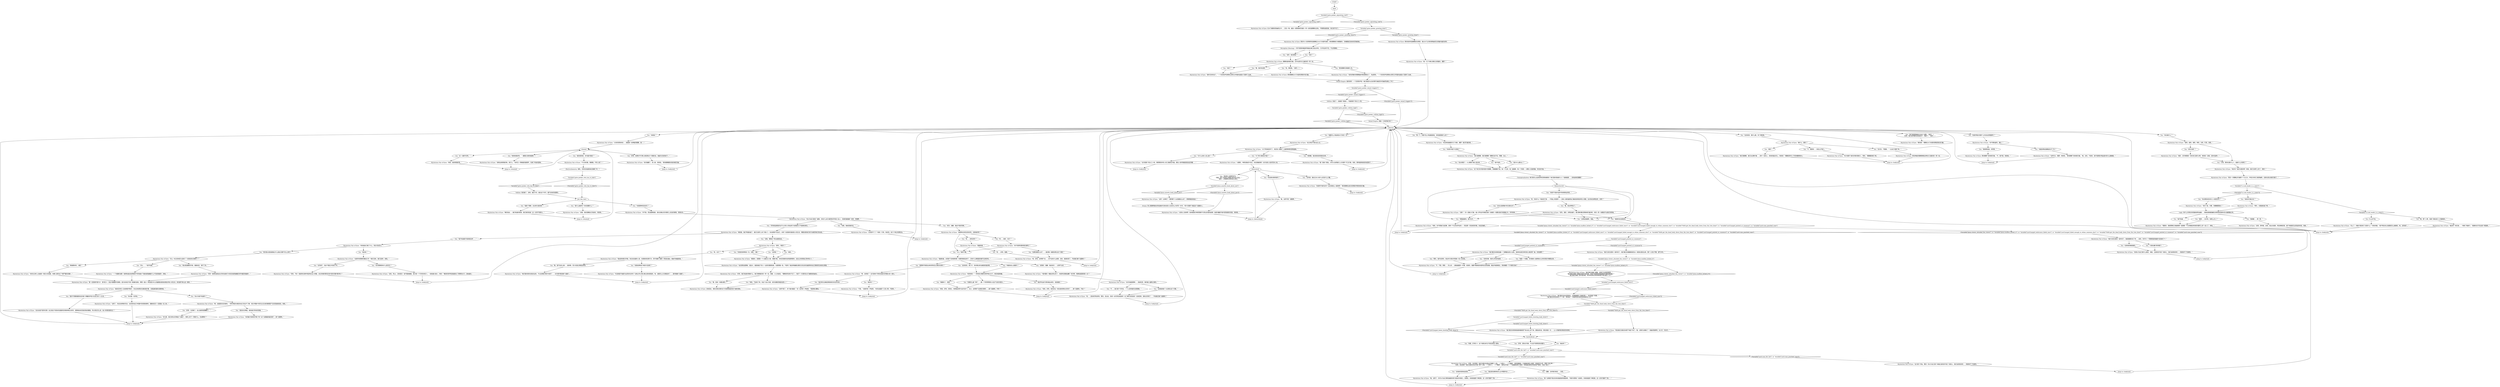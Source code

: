 # GATES / MYSTERIOUS EYES
# Interactable object (the gap in the gates) leads to a dialogue with the spooky pair of eyes.
# ==================================================
digraph G {
	  0 [label="START"];
	  1 [label="input"];
	  2 [label="Mysterious Pair of Eyes: “我们瞧见你用枪指着一个满嘴脏话的小女孩。他妈的这是怎样的丧心病狂啊？操，你有病啊？”"];
	  3 [label="Mysterious Pair of Eyes: “说的好像你的眼睛就好得到哪里去了，充血警官。”一个闷闷的声音蓦地从厚实又牢固的金属大门里传了出来。"];
	  4 [label="You: “呃……双性恋吧？”"];
	  5 [label="You: “你能别这么混蛋吗？”"];
	  6 [label="Mysterious Pair of Eyes: “唔，好吧，这样聊下去……也不会有什么结果。没劲，我真的烦了，不如我们换个话题吧？”"];
	  7 [label="Jump to: [talkyhub]"];
	  8 [label="Jump to: [whohub]"];
	  9 [label="You: “我真的没法相信你。”"];
	  10 [label="Mysterious Pair of Eyes: “哦？我有个建议，你可以去把我们上方的那个守卫打晕。哈哈，那样就真他妈的有意思了。”"];
	  11 [label="Variable[\"yard.hanged_pointed_at_cunoesse\"]"];
	  12 [label="Variable[\"yard.hanged_pointed_at_cunoesse\"]", shape=diamond];
	  13 [label="!(Variable[\"yard.hanged_pointed_at_cunoesse\"])", shape=diamond];
	  14 [label="Mysterious Pair of Eyes: “当然可以，猪猡，哈哈哈。”那双眼睛飞快地眨巴着。“哦，还有，不是的，我不是那些*吸血鬼*的什么鬼暗探。”"];
	  15 [label="You: “你他妈有种再说一次。没错，力量！”"];
	  17 [label="You: “去你妈的，看什么看，你个神经病。”"];
	  18 [label="Mysterious Pair of Eyes: “你不觉得吗那样很无聊吗？”"];
	  19 [label="Mysterious Pair of Eyes: “哈哈。好吧，祝你好运！现在我觉得有点厌烦了……换个话题吧，不如？”"];
	  20 [label="Jump to: [talkyhub]"];
	  21 [label="You: “行吧，那你在看什么人，或者什么东西吗？”"];
	  22 [label="Jump to: [talkyhub]"];
	  23 [label="You: “我并不想跟墙壁背后的某个愚蠢的声音讨论自己的个人生活。”"];
	  24 [label="Mysterious Pair of Eyes: “呃，你说什么？我说的不是……*字面上的意思*——没有人真的能把自己塞进各种各样的小洞里。这点你应该明白的，对吧？”"];
	  25 [label="Variable[\"yard.hanged_endurance_failed_once\"]"];
	  26 [label="Variable[\"yard.hanged_endurance_failed_once\"]", shape=diamond];
	  27 [label="!(Variable[\"yard.hanged_endurance_failed_once\"])", shape=diamond];
	  28 [label="You: “哇哦，我收回我的话。”"];
	  29 [label="Jump to: [talkyhub]"];
	  30 [label="Electrochemistry: 哦吼，你现在知道是谁在隐瞒了吗！？"];
	  31 [label="Perception (Hearing): 一阵不规则的微弱呼吸通过缺口发出共鸣，几乎完全听不见，不过的确有。"];
	  32 [label="talkyhub"];
	  33 [label="You: “我不是很想继续讨论这个话题。”[离开。]\n“好吧，我已经厌倦你这些屁话了。我走了。”[离开。]"];
	  34 [label="You: “我要怎么才能进到大门的另一边？”"];
	  35 [label="Mysterious Pair of Eyes: “并不是。而且就算我是，我也没做过任何事实上违法的事情。清清白白。”"];
	  36 [label="You: “呃……好吧，我猜。”"];
	  37 [label="You: “为了把工贼挡在外面？”"];
	  38 [label="Mysterious Pair of Eyes: “大家伙儿快来啊！快来看衰仔神奇警察不可思议的冒险故事！他是*最最歹毒*的阴谋家的克星。哈哈哈。”"];
	  39 [label="Mysterious Pair of Eyes: “没错，我在隐瞒自己的身份。哈哈哈。”"];
	  40 [label="You: “你对那些老实的工人有意见吗？”"];
	  41 [label="Mysterious Pair of Eyes: “咱们看来真的还挺走运的。不过这事我*真的*说烦了……也许是时候该换个话题了。”"];
	  42 [label="Mysterious Pair of Eyes: “哎呀！我想知道如此壮烈的自毁行为背后到底隐藏着怎样*痛苦的秘密*。”"];
	  43 [label="You: “证明给我看啊，怪胎。”"];
	  44 [label="Variable[\"gates.peeker_inland_triggers\"]"];
	  45 [label="Variable[\"gates.peeker_inland_triggers\"]", shape=diamond];
	  46 [label="!(Variable[\"gates.peeker_inland_triggers\"])", shape=diamond];
	  47 [label="Mysterious Pair of Eyes: “现在吗？我们在看你啊！哈哈。我们已经盯上你了，真的！”"];
	  48 [label="Mysterious Pair of Eyes: “好吧，你还想听？我们还看见你想出手揍那个小孩。一个成年人，一个*警察*，居然想要揍一个拖着鼻涕的小破孩！真他妈可以的，那是个孩子啊！”\n“好吧，你还想听？我们还看见你出手揍了那个小孩。一个成年人，一个*警察*，居然出手揍了一个拖着鼻涕的小破孩！你知道这事有多他妈的严重吗，你这个疯子！”"];
	  49 [label="Mysterious Pair of Eyes: “做什么，看吗？”"];
	  50 [label="Mysterious Pair of Eyes: “以你的视角来说……我就是一双神秘的眼睛，轰！！”"];
	  51 [label="You: “是该有人给我写本书。”\n“是的！那个书店的小姑娘之前也这么说过。”\n“是的！小安妮特之前也这么说过。”"];
	  52 [label="Mysterious Pair of Eyes: “直视，窥视，凝视，审视，注视，盯视，呆视。”"];
	  53 [label="Mysterious Pair of Eyes: “好吧，我们知道你想做什么。我们观察着你的一举一动。保重，小心你身后。”眼睛突然消失不见了，只留下一片漂浮在大门缝隙间的虚无。"];
	  54 [label="You: “这也比我想象中的无聊太多了。”"];
	  55 [label="Jump to: [talkyhub]"];
	  56 [label="You: “抱歉，当时情况有些……失控。”"];
	  57 [label="Mysterious Pair of Eyes: “我肯定你的人生故事很*特别*，完全没有那些充满刻板印象、旧瓶装新酒的无聊桥段。”"];
	  58 [label="You: “我仍然无法确定那是真实存在的东西……”"];
	  59 [label="Jump to: [talkyhub]"];
	  60 [label="Mysterious Pair of Eyes: “欢迎来到操蛋的马丁内斯，猪猡！我们盯着你呢。”"];
	  61 [label="You: “你是那种性变态吗？”"];
	  62 [label="Mysterious Pair of Eyes: “哈哈哈哈！”一阵响亮又嘲弄的笑声穿过大门，疯狂地回响着。"];
	  63 [label="You: “随便你了。混球。”"];
	  64 [label="You: “你说的*我们*又是谁？”"];
	  65 [label="You: “哦，我不会这么做……我觉得。至少在我记得是这样的。”"];
	  66 [label="You: “只是在履行职责罢了。”"];
	  67 [label="Variable[\"yard.hanged_failed_shooting_body_down\"]"];
	  68 [label="Variable[\"yard.hanged_failed_shooting_body_down\"]", shape=diamond];
	  69 [label="!(Variable[\"yard.hanged_failed_shooting_body_down\"])", shape=diamond];
	  70 [label="You: “这他妈的是他自找的。”"];
	  71 [label="You: “我这是在教育他怎么去*尊重*他人。”"];
	  72 [label="Mysterious Pair of Eyes: “啊，当然是了！这可是地下同性恋组织非常重大的一部分。”"];
	  73 [label="Mysterious Pair of Eyes: “这个地方有*很多很多*的眼睛，你数都数不清。每一个孔洞、每一道缝隙、每一个角落——都有人在窥视着。你无处可逃。”"];
	  74 [label="You: “评判和监督我完全不认识的人的私密行为是我的义不容辞的责任。”"];
	  75 [label="You: “呃……纯的，也许？”"];
	  76 [label="You: “去你妈的，臭小子，有本事出来当着我的面说啊。”"];
	  77 [label="You: “你猜怎么着？算了……跟一个骂骂咧咧的小丑生气没任何意义。”"];
	  78 [label="Jump to: [detectohub]"];
	  79 [label="Jump to: [talkyhub]"];
	  80 [label="Mysterious Pair of Eyes: “去吧，思考者，去吧。找出点线索，然后两两匹配，接下来就是见证奇迹的时刻，哈哈。”"];
	  81 [label="You: “当然是！”"];
	  82 [label="You: “呃，也许？”"];
	  83 [label="Mysterious Pair of Eyes: “我们看见你踹了邮箱。这种行为还挺混蛋的。”\n“我们看见你踹了邮箱还有投币望远镜。你是不是那种有情绪管控问题的神经病？”\n“我们看见你踹了投币望远镜。你对待没有生命的物体是不是太暴力了点？”"];
	  84 [label="You: “哇哦，好*瘆人*。这个场景当时又不是没其他人看到。”"];
	  85 [label="Inland Empire: 我的妈呀！一个空洞的声音！咱们是因为过去的罪行被虚空中的幽灵给缠上了吗？"];
	  86 [label="Mysterious Pair of Eyes: “哈哈，你不把我们当回事，是吧？不过你迟早会的——而且那一天到来的时候，你会后悔的。”"];
	  87 [label="Mysterious Pair of Eyes: “哦？这事是不是对你来说就是家常便饭啊，下重手的警官？说真的，你他妈就是个神经病，这一点你可骗不了我……”"];
	  88 [label="Jump to: [talkyhub]"];
	  89 [label="Mysterious Pair of Eyes: “当然不是了，你个榆木脑袋！”另一边传来一声抱怨。“简直难以置信。”"];
	  90 [label="Mysterious Pair of Eyes: “讽刺运用得很好嘛，哥们儿。”你听见一阵微弱的鼓掌声，充满了夸张的意味。"];
	  91 [label="You: “无所谓，我反正对小说什么的没什么兴趣。”"];
	  92 [label="Mysterious Pair of Eyes: “哦，当然不是！谁敢啊。”"];
	  93 [label="Jump to: [talkyhub]"];
	  94 [label="You: “不，我是说……别这么吓唬人。”"];
	  95 [label="Mysterious Pair of Eyes: 那双神秘的眼睛聚精会神地关注着你的一举一动。"];
	  96 [label="Variable[\"gates.peeker_algreeting_void\"]"];
	  97 [label="Variable[\"gates.peeker_algreeting_void\"]", shape=diamond];
	  98 [label="!(Variable[\"gates.peeker_algreeting_void\"])", shape=diamond];
	  99 [label="Mysterious Pair of Eyes: “这是所有警察的集结口号！*我们没有，我们没用*，哈哈。”"];
	  100 [label="You: “是那种不断冒出来的同性恋之类的东西吗？”"];
	  101 [label="You: “真的吗？！”"];
	  102 [label="Mysterious Pair of Eyes: “不是。”对面传来一声抱怨。“你完全就是个工具人啊，不是吗。”"];
	  103 [label="Variable[\"tc.scab_leader_is_a_merc\"]"];
	  104 [label="Variable[\"tc.scab_leader_is_a_merc\"]", shape=diamond];
	  105 [label="!(Variable[\"tc.scab_leader_is_a_merc\"])", shape=diamond];
	  106 [label="Mysterious Pair of Eyes: “随你便！”眼睛在大门内部的黑暗深处忽闪着。"];
	  107 [label="You: “没错。警察这个职业就是如此。”"];
	  108 [label="Mysterious Pair of Eyes: “当然！太神奇了！既然那个小女孩都这么说了，那事情就该如此！”"];
	  109 [label="Variable[\"plaza.annette_book_about_you\"]"];
	  110 [label="Variable[\"plaza.annette_book_about_you\"]", shape=diamond];
	  111 [label="!(Variable[\"plaza.annette_book_about_you\"])", shape=diamond];
	  112 [label="whohub"];
	  113 [label="You: “但是如果他们*真的*活该呢？”"];
	  114 [label="Mysterious Pair of Eyes: “你的生活听上去就是一场巨大的闹剧。有哪儿真的出了*很严重的问题*。”"];
	  115 [label="Mysterious Pair of Eyes: “你的脑子是真的坏脱了吧？这个话题越来越无聊了，换个话题吧。”"];
	  116 [label="Mysterious Pair of Eyes: “好的，很好，你明白就行。我们随时都在警惕地盯着你呢，你的一举一动都逃不出我们的视线。”"];
	  117 [label="Mysterious Pair of Eyes: “我们看见你想用枪射断绳索把尸体从树上弄下来。要我说的话，那还真是一次……让人印象特别深刻的失败呢。”"];
	  118 [label="Volition: 别逗了，这就是个普通人，可能是某个码头工人吧。"];
	  119 [label="You: “我很想知道。非常想。”"];
	  120 [label="You: “哈，神经病。”[离开。]"];
	  121 [label="Mysterious Pair of Eyes: “我们是眼睛。我们是眼睛！眼睛无处不在，警察。当心。”"];
	  122 [label="You: “如果你都这么说了……我好像一直都没想过这个问题？”"];
	  123 [label="Mysterious Pair of Eyes: “也许是某个码头工人吧，想把那些吵死人的工贼挡在外面。那些人有时候就容易自乱阵脚……”"];
	  124 [label="Mysterious Pair of Eyes: “站在那些或愚昧，或自大，或居高临下的人一边其实要更容易、也更舒服一些，不是吗？就这样躲藏在柔软又安全的优越感和你自己那索然无味的幻想里。”"];
	  125 [label="You: “你以为我不知道吗？”"];
	  126 [label="Mysterious Pair of Eyes: “嗯，这就是存在的喜悦，一种时常因为某些你自己完全不了解、但在*想象*中却无比生动的事情而产生的苦恼和担忧。哈哈。”"];
	  127 [label="Jump to: [talkyhub]"];
	  128 [label="Mysterious Pair of Eyes: “而且我们还看见你把尸体放下来了。哦，过程可太精彩了！准备好鼓掌吧，女士们，先生们。”"];
	  129 [label="Mysterious Pair of Eyes: “哦，当然了，你可以为自己那些操蛋的恶行找到任何借口。说真的，你他妈就是个神经病，这一点你可骗不了我……”"];
	  130 [label="You: “你是乔暗示的那个公司派出的暗探吗？”"];
	  131 [label="Mysterious Pair of Eyes: “是那种对双性恋的好奇，还是纯好奇？”"];
	  132 [label="Mysterious Pair of Eyes: “相信我，我们早就知道了，我们已经盯上你了很久了。你总是管不住自己，对吧？总是喜欢溜进别人的生活，想要支配他们的行动甚至他们的谈话。”"];
	  133 [label="Mysterious Pair of Eyes: “大概吧，*神奇调查员*先生，你还真敏锐呢！也许该有人给你写本小说。”"];
	  134 [label="Mysterious Pair of Eyes: “老实个屁。天哪，你瞧瞧那家伙！”"];
	  135 [label="You: “没关系，不要紧。”（让自己冷静下来。）"];
	  136 [label="Mysterious Pair of Eyes: “司法制度不就是为此而存在的吗？法制之所以得以确立是有原因的。唉，话题怎么又无聊起来了……是时候换个话题了。”"];
	  137 [label="You: “想看就看吧，我不在乎。”"];
	  138 [label="backtalkhub"];
	  139 [label="Mysterious Pair of Eyes: “那一定是某件很*大*、很*深入*、而且*很重要*的事情，因为你肯定不是个普通的混球，明明一直以一种自我为中心的傲慢态度到处搅乱所有人的生活，却还避不承认这一事实。”"];
	  140 [label="Mysterious Pair of Eyes: “怎么了，你脑子是宕机了还是什么？”他咕哝着。“我不明白你之前都是怎么做事的。唉，无所谓了。”"];
	  141 [label="You: “你好？”"];
	  142 [label="You: “你在做什么？”"];
	  143 [label="Mysterious Pair of Eyes: “我就知道。太阳底下没有新鲜事！你都奇葩成这样了，还有什么事情是你做不出来的吗。”"];
	  144 [label="You: “没准我真是？从没想过这个问题。”"];
	  145 [label="You: “我的意思是，你*到底*是谁？”"];
	  146 [label="Mysterious Pair of Eyes: “大门早他妈的坏了。肯定有人砸掉了上面控制塔的控制面板。”"];
	  147 [label="Mysterious Pair of Eyes: “很好，活字典警探！你的词汇量可以啊，哈哈哈！没错，还有*监视*。”"];
	  148 [label="You: “我没有！”"];
	  149 [label="Mysterious Pair of Eyes: “我们已经注意你一段时间了。我直接跟你说了吧……妈的，你作为一个警察简直他娘的*没劲疯了*！”"];
	  150 [label="You: “好吧，是有点可疑，不过还不是特别有说服力。”"];
	  151 [label="theeyeshaveit"];
	  152 [label="Mysterious Pair of Eyes: “你真以为自己是什么善良、体面、正直的好市民？别担心，我们会抓到你的……狗是改不了吃屎的。”"];
	  153 [label="Mysterious Pair of Eyes: “这只是个开始，警官！你以为自己是个体面正直的好市民？别担心，我们会抓到你的……狗是改不了吃屎的。”"];
	  154 [label="You: “没有的事，我否认所有的指控。”"];
	  155 [label="Mysterious Pair of Eyes: “你不想知道吗，猪头！”"];
	  156 [label="Variable[\"gates.peeker_who_has_to_hide\"]"];
	  157 [label="Variable[\"gates.peeker_who_has_to_hide\"]", shape=diamond];
	  158 [label="!(Variable[\"gates.peeker_who_has_to_hide\"])", shape=diamond];
	  159 [label="Mysterious Pair of Eyes: “当然了，你这朵娇艳的花朵。去发现你自己*刺激*的背景故事吧，我敢肯定它一定是独一无二的。”"];
	  160 [label="You: “该死！谁在那里？”"];
	  161 [label="You: “为什么会有人这么做？”"];
	  162 [label="Variable[\"gates.peeker_greeting_done\"]"];
	  163 [label="Variable[\"gates.peeker_greeting_done\"]", shape=diamond];
	  164 [label="!(Variable[\"gates.peeker_greeting_done\"])", shape=diamond];
	  165 [label="You: “我不怕你。”"];
	  166 [label="You: “是的。”"];
	  167 [label="You: “直到末日降临，赦免我们所有的悲痛。”"];
	  168 [label="Mysterious Pair of Eyes: “已经受不了了？哈哈！行吧，快走吧，找几个真正的罪犯去。”"];
	  169 [label="You: “你能别再给我瞎起名字了吗？”"];
	  170 [label="You: “你对我一无所知。”"];
	  171 [label="Mysterious Pair of Eyes: “反正肯定不是从这儿过。”"];
	  172 [label="You: “老天，抱歉。我这不是好奇嘛。”"];
	  173 [label="detectohub"];
	  174 [label="You: “是什么秘密吗？你在隐瞒什么？”"];
	  175 [label="Jump to: [whohub]"];
	  176 [label="Mysterious Pair of Eyes: “我们是眼睛，我们永远睁开着……其中一双闭上，其他的就会顶上，哈哈哈！”眼睛突然令人不安地瞪得老大。"];
	  177 [label="Mysterious Pair of Eyes: “你才是那个喜欢多管闲事的人，警官。”眼睛朝你眨了眨。"];
	  178 [label="You: “两者都有吧，大概？”"];
	  179 [label="Jump to: [talkyhub]"];
	  180 [label="Variable[\"TASK.get_the_dead_body_down_from_the_tree_done\"]"];
	  181 [label="Variable[\"TASK.get_the_dead_body_down_from_the_tree_done\"]", shape=diamond];
	  182 [label="!(Variable[\"TASK.get_the_dead_body_down_from_the_tree_done\"])", shape=diamond];
	  183 [label="Inland Empire: 我操！它来抓咱们来了！"];
	  184 [label="You: 什么也不说。"];
	  185 [label="Mysterious Pair of Eyes: “而另一只眼睛正盯着那个个头又大、声音又吵的工贼领袖呢。这家伙真太他妈可疑了。”"];
	  186 [label="Mysterious Pair of Eyes: “你以为自己是谁？就算，你有什么权力鄙视和评判别人私人、另类的偷窥癖？杂碎，死猪猡。”"];
	  187 [label="Jump to: [talkyhub]"];
	  188 [label="You: “我不知道是不是真是这样……”"];
	  189 [label="You: “好吧，如果你不打算认真回答这个问题的话，我就问点别的好了。”"];
	  190 [label="Mysterious Pair of Eyes: “你知道自己做了什么，现在可别否认。”"];
	  191 [label="Mysterious Pair of Eyes: “看看你，活脱脱一个小威权主义者。我敢打赌，你肯定很喜欢歧视弱势群体，这会让你觉得自己特*男人*。”"];
	  192 [label="You: “绝对是酒精的作用。我敢肯定，错不了的。”"];
	  193 [label="Mysterious Pair of Eyes: “一个有趣的谜题！我想知道这张黑暗和不祥的面纱下面到底隐藏着什么*可怕的秘密*，哈哈。”"];
	  194 [label="You: “哈哈，气到你了吧，你这个自以为是、成天说教的狗屁玩意儿！”"];
	  195 [label="You: “她是一个恶魔，祈求着有人能帮她从尘世的烦扰中解脱出来。”"];
	  196 [label="You: “拜托，我开玩笑的，我当时只是在传授她一些人生经验。”"];
	  197 [label="You: “哦，那个人啊。他是个假扮成工人的雇佣兵。”"];
	  198 [label="You: “喂，我问你话呢。”"];
	  199 [label="Mysterious Pair of Eyes: “我们看见你在后院呕吐，还想够着那个吊着的男人。你还真是个软蛋。”\n“我们看见你在后院吐了*一地*，笑死我了！你居然还好意思自称是执法人员？”"];
	  200 [label="You: “等一下，你是*怎么*知道我是谁，还有我是做什么的？”"];
	  201 [label="Mysterious Pair of Eyes: “哈……活到老学到老吧，警官。走出去，变成一朵花然后绽放吧！去了解生活的真谛！话说回来，我有点厌烦了……不如我们换个话题吧？”"];
	  202 [label="Mysterious Pair of Eyes: “哈哈，我觉得很好笑。”"];
	  203 [label="Jump to: [talkyhub]"];
	  204 [label="Mysterious Pair of Eyes: “看看你，超级警察正准备推理一起疑案！不过他看起来他妈的要花上好一会儿了，哈哈。”"];
	  205 [label="Jump to: [talkyhub]"];
	  206 [label="Mysterious Pair of Eyes: “轰！马丁内斯之眼在注视着你，猪猡！”"];
	  207 [label="Drama: 您心里跟明镜似的知道她并没有说别人应该怎么为您写一本书，*您*才是那个挑起这个话题的人。"];
	  208 [label="Mysterious Pair of Eyes: “这也未尝不是件好事！反正我又不是你的混蛋柯尼希斯神经分析师，得靠善良老百姓的焦虑赚钱。所以现在怎么说，耸人听闻侦探先生？”"];
	  209 [label="Mysterious Pair of Eyes: “无聊？！你一直被人盯着、被人评判这件事很无聊？你做的一切都在我们的掌握之中，时时刻刻。”"];
	  210 [label="Jump to: [talkyhub]"];
	  211 [label="Jump to: [talkyhub]"];
	  212 [label="Mysterious Pair of Eyes: 那双眼睛飞快地眨巴着。“不，我不是，哈哈哈。”"];
	  213 [label="Volition: 别犯傻了，说吧。就在今天，就在这个时代，都不会有好结果的。"];
	  214 [label="You: “你好？”"];
	  215 [label="Mysterious Pair of Eyes: 那双眼睛在大门内部的黑暗中忽闪着。"];
	  216 [label="Mysterious Pair of Eyes: “我听见你的话了。”一个闷闷的声音蓦地从厚实又牢固的金属大门里传了出来。"];
	  217 [label="You: “什么？我听不懂。”"];
	  218 [label="Mysterious Pair of Eyes: “*我*都用一堆脏话骂过你了，你居然还跟我道歉？老天啊，咱俩到底更奇怪一点？”"];
	  219 [label="You: “是的！”"];
	  220 [label="Mysterious Pair of Eyes: “确实如此……我们知道你是谁，我们真的知道！这一点你不用担心。”"];
	  221 [label="Mysterious Pair of Eyes: 那双诡异的蓝眼睛还在那里，透过大门之间的黑暗虚空注视着外面的世界。"];
	  222 [label="You: “无所谓了，我才不要正中你的下怀。”"];
	  223 [label="You: “好吧，已经够了，这让我感觉更糟糕了。”"];
	  224 [label="You: “你是不可能*钻进*所有犄角旮旯的。”"];
	  225 [label="Mysterious Pair of Eyes: 没有回应，惟有沉默还潜伏在门内部黑暗虚空巨穴般的深处。"];
	  226 [label="Conceptualization: 他们是怎么钻进各种空洞和缝隙的？他们莫非是袖珍小人？或者就是……没有身体的眼睛？"];
	  227 [label="Jump to: [talkyhub]"];
	  228 [label="You: “你是谁？”"];
	  229 [label="You: “那双眼睛可真够瘆人的。”"];
	  230 [label="You: “我迟早会进门把你揪出来的，说到做到！”"];
	  231 [label="Mysterious Pair of Eyes: “也许你就是那种……受虐狂吧，喜欢被人羞辱之类的。”"];
	  232 [label="Mysterious Pair of Eyes: “哈哈。好吧，好家伙，你把我怼得*无话可说*了。总之，这样聊下去真挺无聊的……换个话题吧，不然？”"];
	  233 [label="You: “你这是在取笑我吗？”"];
	  234 [label="You: “我是个警察，这当然关我的事！”"];
	  235 [label="You: “我不知道……”"];
	  236 [label="You: “我需要……想一想。”"];
	  237 [label="Mysterious Pair of Eyes: “我由衷地表示怀疑。你应该去服务人民，处理真的犯罪行为，而不是像个暴君一样到处溜达，看谁不爽就抓谁。”"];
	  238 [label="You: “其实我以前到底做过什么我自己都不怎么记得了。”"];
	  239 [label="You: “你对警察是有什么意见吗？”"];
	  240 [label="Mysterious Pair of Eyes: “不，不是。那是……怎么说……超级操蛋的一件事。说真的，我都不敢相信你居然还没丢饭碗。跟这件破事相比，其他事都一下子相形见绌了……”"];
	  241 [label="put_this_here"];
	  242 [label="Mysterious Pair of Eyes: 那双令人毛骨悚然的蓝眼睛正从大门内部盯着你。那双眼睛用力地瞪着你，仿佛要窥见到你的灵魂深处。"];
	  243 [label="Mysterious Pair of Eyes: “我就知道。”"];
	  244 [label="You: “说得好。抱歉。我这些天……过得不太好。”"];
	  245 [label="You: “哈哈哈很好笑。”（缓慢又讽刺地鼓掌。）"];
	  246 [label="Mysterious Pair of Eyes: “不关你的事。哦哦哦，吓死人家了！”"];
	  247 [label="You: “他有何可疑之处？”"];
	  248 [label="Mysterious Pair of Eyes: “是吗，*真的*？”"];
	  249 [label="You: “真倒霉。我还是找别的路进去吧。”"];
	  250 [label="Mysterious Pair of Eyes: “哎呀，不妙！我居然还满怀希望地在这儿等着。这位热情的警官还有*别的问题*想问吗？”"];
	  251 [label="Mysterious Pair of Eyes: “好主意，我已经有点厌倦这个话题了。清单上的下一项是什么，压迫警官？”"];
	  252 [label="Variable[\"plaza.viewer_attacked_the_viewer\"]  or  Variable[\"plaza.mailbox_kicked_it\"]"];
	  253 [label="Variable[\"plaza.viewer_attacked_the_viewer\"]  or  Variable[\"plaza.mailbox_kicked_it\"]", shape=diamond];
	  254 [label="!(Variable[\"plaza.viewer_attacked_the_viewer\"]  or  Variable[\"plaza.mailbox_kicked_it\"])", shape=diamond];
	  255 [label="Variable[\"gates.peeker_volition_high\"]"];
	  256 [label="Variable[\"gates.peeker_volition_high\"]", shape=diamond];
	  257 [label="!(Variable[\"gates.peeker_volition_high\"])", shape=diamond];
	  258 [label="Variable[\"yard.cuno_fist_fail\"]  or  Variable[\"yard.cuno_punched_cuno\"]"];
	  259 [label="Variable[\"yard.cuno_fist_fail\"]  or  Variable[\"yard.cuno_punched_cuno\"]", shape=diamond];
	  260 [label="!(Variable[\"yard.cuno_fist_fail\"]  or  Variable[\"yard.cuno_punched_cuno\"])", shape=diamond];
	  261 [label="Mysterious Pair of Eyes: “就这样？真见鬼……”他吸了吸鼻子。“我猜你也不完全是个笨蛋吧。”"];
	  262 [label="You: “不……我只是个可怜虫，一个心态积极的垃圾警察。”"];
	  263 [label="Jump to: [talkyhub]"];
	  264 [label="You: “这一点都不好笑。”"];
	  265 [label="Mysterious Pair of Eyes: “你居然不喜欢读书？这还真是让人震惊啊！”那双眼睛在虚无的黑暗中明亮地忽闪着。"];
	  266 [label="Logic: 有什么东西在你的脑海深处抽搐……某条线索就隐藏在你疼得有些麻木的大脑褶皱之间。"];
	  267 [label="Mysterious Pair of Eyes: “别闪着腰了，老人家，哈哈哈。”那双眼睛朝你顽皮地眨巴着。"];
	  268 [label="Mysterious Pair of Eyes: “怎么一本正经地否认起来了？还是说你又喝多了？”"];
	  269 [label="Mysterious Pair of Eyes: “没有，阿sir，没有意见！请不要逮捕我，我只是一个可怜的老实人，一直低着头做人。哈哈！”嘲讽的笑声轻易就穿过了厚厚的大门，没有遮拦。"];
	  270 [label="Mysterious Pair of Eyes: “我们已经注意你一段时间了。我们看见你踉踉跄跄的从一家旅社里走出来，整个人衣衫不整，酒气冲天。”"];
	  271 [label="Mysterious Pair of Eyes: 眼睛快速地眨巴着，似乎在密切关注着你的一举一动。"];
	  272 [label="You: “还有‘监视’？”"];
	  273 [label="Mysterious Pair of Eyes: “拜托，光看就知道了啊。”"];
	  274 [label="You: “我想……也许吧，有那么点儿？”"];
	  275 [label="You: “我为什么要当心？”"];
	  276 [label="Mysterious Pair of Eyes: 在大门缝隙间的幽深之中……空无一物，就连一双警惕地盯着你一举一动的蓝眼睛也没有。不管那到底是谁，他已经不见了。"];
	  277 [label="Jump to: [talkyhub]"];
	  278 [label="You: “否认……？我不知道。”"];
	  279 [label="You: “喂，回来！你要去哪儿？”"];
	  280 [label="You: “别太得意了，小心眼珠子被人抠出来。”"];
	  281 [label="Variable[\"plaza.viewer_attacked_the_viewer\"]  or  Variable[\"plaza.mailbox_kicked_it\"]  or  Variable[\"yard.hanged_endurance_failed_once\"]  or  Variable[\"yard.hanged_failed_enough_to_whine_someone_else\"]  or  Variable[\"TASK.get_the_dead_body_down_from_the_tree_done\"]  or  Variable[\"yard.hanged_pointed_at_cunoesse\"]  or  Variable[\"yard.cuno_punched_cuno\"]"];
	  282 [label="Variable[\"plaza.viewer_attacked_the_viewer\"]  or  Variable[\"plaza.mailbox_kicked_it\"]  or  Variable[\"yard.hanged_endurance_failed_once\"]  or  Variable[\"yard.hanged_failed_enough_to_whine_someone_else\"]  or  Variable[\"TASK.get_the_dead_body_down_from_the_tree_done\"]  or  Variable[\"yard.hanged_pointed_at_cunoesse\"]  or  Variable[\"yard.cuno_punched_cuno\"]", shape=diamond];
	  283 [label="!(Variable[\"plaza.viewer_attacked_the_viewer\"]  or  Variable[\"plaza.mailbox_kicked_it\"]  or  Variable[\"yard.hanged_endurance_failed_once\"]  or  Variable[\"yard.hanged_failed_enough_to_whine_someone_else\"]  or  Variable[\"TASK.get_the_dead_body_down_from_the_tree_done\"]  or  Variable[\"yard.hanged_pointed_at_cunoesse\"]  or  Variable[\"yard.cuno_punched_cuno\"])", shape=diamond];
	  284 [label="You: “就这样？”"];
	  285 [label="You: “哦，我当然明白了。”"];
	  286 [label="Jump to: [talkyhub]"];
	  287 [label="You: “还真他妈够直接的。”"];
	  0 -> 1
	  1 -> 96
	  2 -> 154
	  2 -> 195
	  2 -> 196
	  3 -> 85
	  4 -> 243
	  5 -> 62
	  6 -> 263
	  7 -> 32
	  8 -> 112
	  9 -> 281
	  10 -> 277
	  11 -> 12
	  11 -> 13
	  12 -> 2
	  13 -> 270
	  14 -> 88
	  15 -> 191
	  17 -> 49
	  18 -> 217
	  18 -> 122
	  19 -> 187
	  20 -> 32
	  21 -> 47
	  22 -> 32
	  23 -> 208
	  24 -> 285
	  24 -> 54
	  25 -> 26
	  25 -> 27
	  26 -> 199
	  27 -> 180
	  28 -> 168
	  29 -> 32
	  30 -> 156
	  31 -> 160
	  31 -> 214
	  32 -> 33
	  32 -> 130
	  32 -> 34
	  32 -> 228
	  32 -> 200
	  32 -> 142
	  32 -> 17
	  33 -> 106
	  34 -> 171
	  35 -> 186
	  36 -> 6
	  37 -> 133
	  38 -> 78
	  39 -> 175
	  40 -> 134
	  41 -> 22
	  42 -> 139
	  43 -> 281
	  44 -> 45
	  44 -> 46
	  45 -> 118
	  46 -> 32
	  47 -> 185
	  48 -> 56
	  48 -> 70
	  48 -> 71
	  49 -> 219
	  49 -> 94
	  49 -> 135
	  50 -> 112
	  51 -> 109
	  52 -> 272
	  52 -> 21
	  53 -> 194
	  53 -> 279
	  54 -> 209
	  55 -> 32
	  56 -> 87
	  57 -> 170
	  57 -> 125
	  57 -> 23
	  58 -> 89
	  59 -> 32
	  60 -> 64
	  61 -> 35
	  62 -> 77
	  62 -> 230
	  62 -> 63
	  63 -> 232
	  64 -> 121
	  65 -> 41
	  66 -> 152
	  67 -> 68
	  67 -> 69
	  68 -> 117
	  69 -> 138
	  70 -> 129
	  71 -> 129
	  72 -> 58
	  72 -> 101
	  73 -> 226
	  74 -> 132
	  75 -> 18
	  76 -> 62
	  77 -> 232
	  78 -> 173
	  79 -> 32
	  80 -> 93
	  81 -> 191
	  82 -> 237
	  83 -> 25
	  84 -> 258
	  85 -> 44
	  86 -> 286
	  87 -> 29
	  88 -> 32
	  89 -> 59
	  90 -> 8
	  91 -> 265
	  92 -> 78
	  93 -> 32
	  94 -> 177
	  95 -> 205
	  96 -> 97
	  96 -> 98
	  97 -> 276
	  98 -> 162
	  99 -> 222
	  99 -> 239
	  100 -> 72
	  101 -> 102
	  102 -> 59
	  103 -> 104
	  103 -> 105
	  104 -> 184
	  104 -> 197
	  105 -> 40
	  105 -> 247
	  107 -> 248
	  108 -> 207
	  109 -> 110
	  109 -> 111
	  110 -> 108
	  111 -> 38
	  112 -> 264
	  112 -> 145
	  112 -> 245
	  112 -> 189
	  113 -> 136
	  114 -> 139
	  115 -> 179
	  116 -> 9
	  116 -> 137
	  116 -> 43
	  117 -> 138
	  118 -> 255
	  119 -> 212
	  120 -> 215
	  121 -> 280
	  121 -> 275
	  121 -> 165
	  122 -> 6
	  123 -> 20
	  124 -> 53
	  125 -> 126
	  126 -> 223
	  126 -> 167
	  127 -> 32
	  128 -> 138
	  129 -> 29
	  130 -> 155
	  131 -> 217
	  131 -> 75
	  131 -> 4
	  132 -> 107
	  132 -> 188
	  133 -> 173
	  134 -> 266
	  135 -> 95
	  136 -> 22
	  137 -> 86
	  138 -> 284
	  138 -> 150
	  138 -> 84
	  139 -> 57
	  140 -> 93
	  141 -> 216
	  142 -> 52
	  143 -> 244
	  143 -> 100
	  143 -> 5
	  143 -> 76
	  144 -> 201
	  145 -> 246
	  146 -> 161
	  146 -> 249
	  146 -> 37
	  147 -> 21
	  148 -> 99
	  149 -> 66
	  149 -> 287
	  150 -> 258
	  151 -> 224
	  151 -> 9
	  151 -> 137
	  151 -> 43
	  152 -> 227
	  153 -> 210
	  154 -> 240
	  155 -> 169
	  155 -> 119
	  156 -> 157
	  156 -> 158
	  157 -> 213
	  158 -> 241
	  159 -> 179
	  160 -> 271
	  161 -> 123
	  162 -> 163
	  162 -> 164
	  163 -> 221
	  164 -> 242
	  165 -> 73
	  166 -> 191
	  167 -> 115
	  168 -> 55
	  169 -> 14
	  170 -> 159
	  171 -> 146
	  172 -> 131
	  173 -> 233
	  173 -> 91
	  173 -> 51
	  174 -> 39
	  175 -> 112
	  176 -> 205
	  177 -> 205
	  178 -> 114
	  179 -> 32
	  180 -> 181
	  180 -> 182
	  181 -> 128
	  182 -> 67
	  183 -> 32
	  184 -> 140
	  185 -> 103
	  186 -> 74
	  186 -> 172
	  186 -> 28
	  187 -> 32
	  188 -> 190
	  189 -> 267
	  190 -> 148
	  190 -> 238
	  191 -> 124
	  192 -> 42
	  193 -> 139
	  194 -> 225
	  195 -> 240
	  196 -> 240
	  197 -> 261
	  198 -> 216
	  199 -> 180
	  200 -> 60
	  201 -> 7
	  202 -> 8
	  203 -> 32
	  204 -> 93
	  205 -> 32
	  206 -> 32
	  207 -> 38
	  208 -> 179
	  209 -> 9
	  209 -> 137
	  209 -> 43
	  210 -> 32
	  211 -> 32
	  212 -> 88
	  213 -> 241
	  214 -> 271
	  216 -> 85
	  217 -> 143
	  218 -> 231
	  219 -> 176
	  220 -> 175
	  221 -> 206
	  222 -> 250
	  223 -> 251
	  224 -> 24
	  226 -> 151
	  227 -> 32
	  228 -> 50
	  229 -> 3
	  230 -> 19
	  231 -> 144
	  231 -> 262
	  232 -> 187
	  233 -> 92
	  234 -> 220
	  235 -> 204
	  236 -> 80
	  237 -> 65
	  237 -> 113
	  238 -> 268
	  239 -> 269
	  240 -> 211
	  241 -> 234
	  241 -> 61
	  241 -> 174
	  242 -> 31
	  243 -> 217
	  243 -> 36
	  244 -> 218
	  245 -> 90
	  246 -> 30
	  247 -> 273
	  248 -> 81
	  248 -> 82
	  248 -> 166
	  248 -> 15
	  249 -> 10
	  250 -> 127
	  251 -> 179
	  252 -> 253
	  252 -> 254
	  253 -> 83
	  254 -> 25
	  255 -> 256
	  255 -> 257
	  256 -> 32
	  257 -> 183
	  258 -> 259
	  258 -> 260
	  259 -> 48
	  260 -> 153
	  261 -> 93
	  262 -> 201
	  263 -> 32
	  264 -> 202
	  265 -> 203
	  266 -> 274
	  266 -> 235
	  266 -> 236
	  267 -> 79
	  268 -> 192
	  268 -> 178
	  268 -> 278
	  269 -> 127
	  270 -> 252
	  271 -> 120
	  271 -> 229
	  271 -> 141
	  271 -> 198
	  272 -> 147
	  273 -> 266
	  274 -> 204
	  275 -> 73
	  277 -> 32
	  278 -> 193
	  279 -> 225
	  280 -> 73
	  281 -> 282
	  281 -> 283
	  282 -> 11
	  283 -> 149
	  284 -> 258
	  285 -> 116
	  286 -> 32
	  287 -> 152
}

